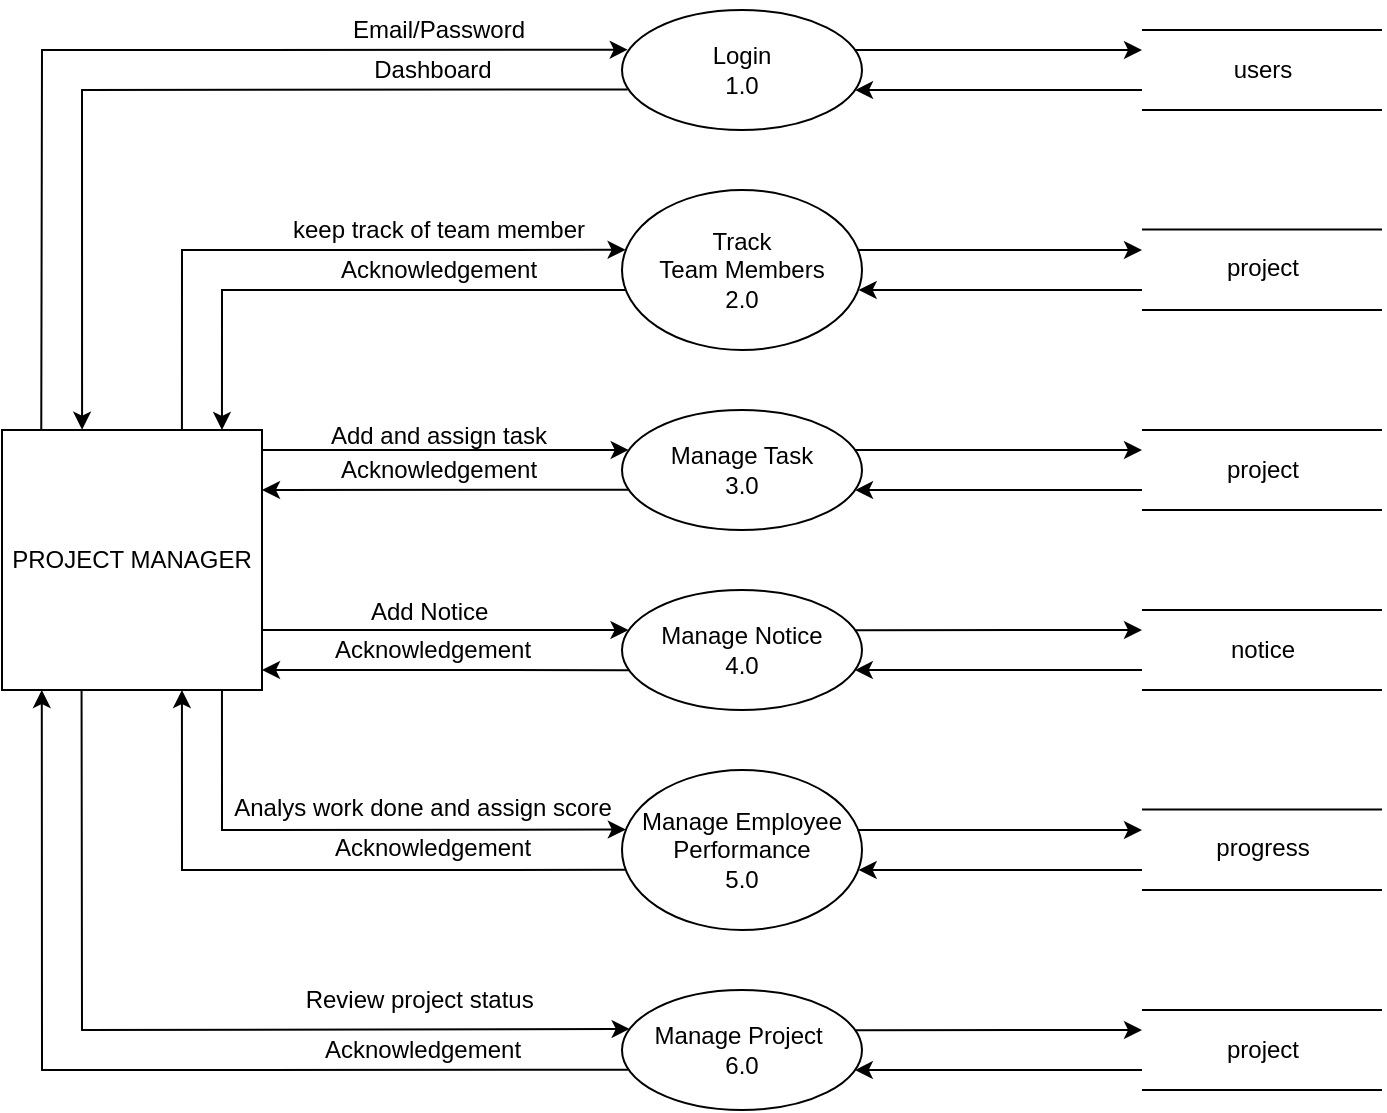 <mxfile version="22.0.8" type="device">
  <diagram name="Page-1" id="luu7nsKz-WrON0-uHyIJ">
    <mxGraphModel dx="1278" dy="743" grid="1" gridSize="10" guides="1" tooltips="1" connect="1" arrows="1" fold="1" page="1" pageScale="1" pageWidth="850" pageHeight="1100" math="0" shadow="0">
      <root>
        <mxCell id="0" />
        <mxCell id="1" parent="0" />
        <mxCell id="55r9cp8Pj4-Tj-q5VYyH-5" value="PROJECT MANAGER" style="whiteSpace=wrap;html=1;aspect=fixed;" parent="1" vertex="1">
          <mxGeometry x="10" y="390" width="130" height="130" as="geometry" />
        </mxCell>
        <mxCell id="55r9cp8Pj4-Tj-q5VYyH-14" value="" style="endArrow=classic;html=1;rounded=0;exitX=0.151;exitY=-0.004;exitDx=0;exitDy=0;exitPerimeter=0;entryX=0.024;entryY=0.331;entryDx=0;entryDy=0;entryPerimeter=0;" parent="1" source="55r9cp8Pj4-Tj-q5VYyH-5" target="4d2xTigSQF_k3JxQ7ui--35" edge="1">
          <mxGeometry width="50" height="50" relative="1" as="geometry">
            <mxPoint x="40" y="380" as="sourcePoint" />
            <mxPoint x="342.88" y="130.32" as="targetPoint" />
            <Array as="points">
              <mxPoint x="30" y="200" />
            </Array>
          </mxGeometry>
        </mxCell>
        <mxCell id="55r9cp8Pj4-Tj-q5VYyH-15" value="" style="endArrow=classic;html=1;rounded=0;exitX=0.024;exitY=0.662;exitDx=0;exitDy=0;exitPerimeter=0;entryX=0.308;entryY=-0.001;entryDx=0;entryDy=0;entryPerimeter=0;" parent="1" source="4d2xTigSQF_k3JxQ7ui--35" target="55r9cp8Pj4-Tj-q5VYyH-5" edge="1">
          <mxGeometry width="50" height="50" relative="1" as="geometry">
            <mxPoint x="341.32" y="149.6" as="sourcePoint" />
            <mxPoint x="60" y="380" as="targetPoint" />
            <Array as="points">
              <mxPoint x="50" y="220" />
            </Array>
          </mxGeometry>
        </mxCell>
        <mxCell id="55r9cp8Pj4-Tj-q5VYyH-16" value="" style="endArrow=classic;html=1;rounded=0;exitX=0.692;exitY=0.001;exitDx=0;exitDy=0;exitPerimeter=0;entryX=0.015;entryY=0.374;entryDx=0;entryDy=0;entryPerimeter=0;" parent="1" source="55r9cp8Pj4-Tj-q5VYyH-5" target="4d2xTigSQF_k3JxQ7ui--29" edge="1">
          <mxGeometry width="50" height="50" relative="1" as="geometry">
            <mxPoint x="70.04" y="383" as="sourcePoint" />
            <mxPoint x="340.96" y="260.6" as="targetPoint" />
            <Array as="points">
              <mxPoint x="100" y="300" />
            </Array>
          </mxGeometry>
        </mxCell>
        <mxCell id="55r9cp8Pj4-Tj-q5VYyH-17" value="" style="endArrow=classic;html=1;rounded=0;entryX=0.846;entryY=0;entryDx=0;entryDy=0;entryPerimeter=0;exitX=0.016;exitY=0.625;exitDx=0;exitDy=0;exitPerimeter=0;" parent="1" source="4d2xTigSQF_k3JxQ7ui--29" target="55r9cp8Pj4-Tj-q5VYyH-5" edge="1">
          <mxGeometry width="50" height="50" relative="1" as="geometry">
            <mxPoint x="344.8" y="280.84" as="sourcePoint" />
            <mxPoint x="89.22" y="384" as="targetPoint" />
            <Array as="points">
              <mxPoint x="120" y="320" />
            </Array>
          </mxGeometry>
        </mxCell>
        <mxCell id="55r9cp8Pj4-Tj-q5VYyH-24" value="" style="endArrow=classic;html=1;rounded=0;exitX=0.846;exitY=1.001;exitDx=0;exitDy=0;exitPerimeter=0;entryX=0.016;entryY=0.372;entryDx=0;entryDy=0;entryPerimeter=0;" parent="1" source="55r9cp8Pj4-Tj-q5VYyH-5" target="4d2xTigSQF_k3JxQ7ui--23" edge="1">
          <mxGeometry width="50" height="50" relative="1" as="geometry">
            <mxPoint x="118.32" y="588.45" as="sourcePoint" />
            <mxPoint x="280" y="560" as="targetPoint" />
            <Array as="points">
              <mxPoint x="120" y="590" />
            </Array>
          </mxGeometry>
        </mxCell>
        <mxCell id="55r9cp8Pj4-Tj-q5VYyH-25" value="" style="endArrow=classic;html=1;rounded=0;exitX=0.014;exitY=0.624;exitDx=0;exitDy=0;exitPerimeter=0;entryX=0.692;entryY=1;entryDx=0;entryDy=0;entryPerimeter=0;" parent="1" source="4d2xTigSQF_k3JxQ7ui--23" target="55r9cp8Pj4-Tj-q5VYyH-5" edge="1">
          <mxGeometry width="50" height="50" relative="1" as="geometry">
            <mxPoint x="280" y="580" as="sourcePoint" />
            <mxPoint x="100" y="510" as="targetPoint" />
            <Array as="points">
              <mxPoint x="100" y="610" />
            </Array>
          </mxGeometry>
        </mxCell>
        <mxCell id="55r9cp8Pj4-Tj-q5VYyH-26" value="" style="endArrow=classic;html=1;rounded=0;exitX=0.306;exitY=1;exitDx=0;exitDy=0;entryX=0.032;entryY=0.324;entryDx=0;entryDy=0;entryPerimeter=0;exitPerimeter=0;" parent="1" source="55r9cp8Pj4-Tj-q5VYyH-5" target="4d2xTigSQF_k3JxQ7ui--42" edge="1">
          <mxGeometry width="50" height="50" relative="1" as="geometry">
            <mxPoint x="90.83" y="627.89" as="sourcePoint" />
            <mxPoint x="340.24" y="744.22" as="targetPoint" />
            <Array as="points">
              <mxPoint x="50" y="690" />
            </Array>
          </mxGeometry>
        </mxCell>
        <mxCell id="55r9cp8Pj4-Tj-q5VYyH-27" value="" style="endArrow=classic;html=1;rounded=0;entryX=0.153;entryY=1;entryDx=0;entryDy=0;entryPerimeter=0;exitX=0.025;exitY=0.665;exitDx=0;exitDy=0;exitPerimeter=0;" parent="1" source="4d2xTigSQF_k3JxQ7ui--42" target="55r9cp8Pj4-Tj-q5VYyH-5" edge="1">
          <mxGeometry width="50" height="50" relative="1" as="geometry">
            <mxPoint x="346.84" y="767.32" as="sourcePoint" />
            <mxPoint x="79.83" y="628.44" as="targetPoint" />
            <Array as="points">
              <mxPoint x="30" y="710" />
            </Array>
          </mxGeometry>
        </mxCell>
        <mxCell id="55r9cp8Pj4-Tj-q5VYyH-46" value="" style="endArrow=none;html=1;rounded=0;" parent="1" edge="1">
          <mxGeometry width="50" height="50" relative="1" as="geometry">
            <mxPoint x="580" y="480.0" as="sourcePoint" />
            <mxPoint x="700" y="480.0" as="targetPoint" />
          </mxGeometry>
        </mxCell>
        <mxCell id="3neaD_Rnh4ogwWbG_XFk-1" value="keep track of team member" style="text;html=1;align=center;verticalAlign=middle;resizable=0;points=[];autosize=1;strokeColor=none;fillColor=none;" parent="1" vertex="1">
          <mxGeometry x="143" y="275" width="170" height="30" as="geometry" />
        </mxCell>
        <mxCell id="3neaD_Rnh4ogwWbG_XFk-2" value="Acknowledgement" style="text;html=1;align=center;verticalAlign=middle;resizable=0;points=[];autosize=1;strokeColor=none;fillColor=none;" parent="1" vertex="1">
          <mxGeometry x="168" y="295" width="120" height="30" as="geometry" />
        </mxCell>
        <mxCell id="3neaD_Rnh4ogwWbG_XFk-8" value="Analys work done and assign score" style="text;html=1;align=center;verticalAlign=middle;resizable=0;points=[];autosize=1;strokeColor=none;fillColor=none;" parent="1" vertex="1">
          <mxGeometry x="115" y="564" width="210" height="30" as="geometry" />
        </mxCell>
        <mxCell id="3neaD_Rnh4ogwWbG_XFk-9" value="Acknowledgement" style="text;html=1;align=center;verticalAlign=middle;resizable=0;points=[];autosize=1;strokeColor=none;fillColor=none;" parent="1" vertex="1">
          <mxGeometry x="165" y="584" width="120" height="30" as="geometry" />
        </mxCell>
        <mxCell id="3neaD_Rnh4ogwWbG_XFk-10" value="Review project status&amp;nbsp;" style="text;html=1;align=center;verticalAlign=middle;resizable=0;points=[];autosize=1;strokeColor=none;fillColor=none;" parent="1" vertex="1">
          <mxGeometry x="150" y="660" width="140" height="30" as="geometry" />
        </mxCell>
        <mxCell id="3neaD_Rnh4ogwWbG_XFk-11" value="Acknowledgement" style="text;html=1;align=center;verticalAlign=middle;resizable=0;points=[];autosize=1;strokeColor=none;fillColor=none;" parent="1" vertex="1">
          <mxGeometry x="160" y="685" width="120" height="30" as="geometry" />
        </mxCell>
        <mxCell id="3neaD_Rnh4ogwWbG_XFk-21" value="Email/Password" style="text;html=1;align=center;verticalAlign=middle;resizable=0;points=[];autosize=1;strokeColor=none;fillColor=none;" parent="1" vertex="1">
          <mxGeometry x="173" y="175" width="110" height="30" as="geometry" />
        </mxCell>
        <mxCell id="3neaD_Rnh4ogwWbG_XFk-22" value="Dashboard" style="text;html=1;align=center;verticalAlign=middle;resizable=0;points=[];autosize=1;strokeColor=none;fillColor=none;" parent="1" vertex="1">
          <mxGeometry x="185" y="195" width="80" height="30" as="geometry" />
        </mxCell>
        <mxCell id="4d2xTigSQF_k3JxQ7ui--1" value="Manage Task&lt;br style=&quot;border-color: var(--border-color);&quot;&gt;3.0" style="ellipse;whiteSpace=wrap;html=1;" vertex="1" parent="1">
          <mxGeometry x="320" y="380" width="120" height="60" as="geometry" />
        </mxCell>
        <mxCell id="4d2xTigSQF_k3JxQ7ui--2" value="" style="endArrow=classic;html=1;rounded=0;entryX=0.028;entryY=0.333;entryDx=0;entryDy=0;entryPerimeter=0;exitX=1;exitY=0.077;exitDx=0;exitDy=0;exitPerimeter=0;" edge="1" parent="1" target="4d2xTigSQF_k3JxQ7ui--1">
          <mxGeometry width="50" height="50" relative="1" as="geometry">
            <mxPoint x="140" y="400" as="sourcePoint" />
            <mxPoint x="320" y="402" as="targetPoint" />
          </mxGeometry>
        </mxCell>
        <mxCell id="4d2xTigSQF_k3JxQ7ui--3" value="" style="endArrow=classic;html=1;rounded=0;entryX=1;entryY=0.23;entryDx=0;entryDy=0;entryPerimeter=0;exitX=0.028;exitY=0.665;exitDx=0;exitDy=0;exitPerimeter=0;" edge="1" parent="1" source="4d2xTigSQF_k3JxQ7ui--1">
          <mxGeometry width="50" height="50" relative="1" as="geometry">
            <mxPoint x="310" y="422" as="sourcePoint" />
            <mxPoint x="140" y="420" as="targetPoint" />
          </mxGeometry>
        </mxCell>
        <mxCell id="4d2xTigSQF_k3JxQ7ui--4" value="" style="endArrow=classic;html=1;rounded=0;exitX=0.97;exitY=0.334;exitDx=0;exitDy=0;exitPerimeter=0;" edge="1" parent="1" source="4d2xTigSQF_k3JxQ7ui--1">
          <mxGeometry width="50" height="50" relative="1" as="geometry">
            <mxPoint x="440" y="405" as="sourcePoint" />
            <mxPoint x="580" y="400" as="targetPoint" />
          </mxGeometry>
        </mxCell>
        <mxCell id="4d2xTigSQF_k3JxQ7ui--5" value="" style="endArrow=classic;html=1;rounded=0;entryX=0.971;entryY=0.667;entryDx=0;entryDy=0;entryPerimeter=0;" edge="1" parent="1" target="4d2xTigSQF_k3JxQ7ui--1">
          <mxGeometry width="50" height="50" relative="1" as="geometry">
            <mxPoint x="580" y="420" as="sourcePoint" />
            <mxPoint x="438.68" y="422.28" as="targetPoint" />
          </mxGeometry>
        </mxCell>
        <mxCell id="4d2xTigSQF_k3JxQ7ui--6" value="" style="endArrow=none;html=1;rounded=0;" edge="1" parent="1">
          <mxGeometry width="50" height="50" relative="1" as="geometry">
            <mxPoint x="580" y="390" as="sourcePoint" />
            <mxPoint x="700" y="390" as="targetPoint" />
          </mxGeometry>
        </mxCell>
        <mxCell id="4d2xTigSQF_k3JxQ7ui--7" value="" style="endArrow=none;html=1;rounded=0;" edge="1" parent="1">
          <mxGeometry width="50" height="50" relative="1" as="geometry">
            <mxPoint x="580" y="430" as="sourcePoint" />
            <mxPoint x="700" y="430" as="targetPoint" />
          </mxGeometry>
        </mxCell>
        <mxCell id="4d2xTigSQF_k3JxQ7ui--8" value="Acknowledgement" style="text;html=1;align=center;verticalAlign=middle;resizable=0;points=[];autosize=1;strokeColor=none;fillColor=none;" vertex="1" parent="1">
          <mxGeometry x="168" y="395" width="120" height="30" as="geometry" />
        </mxCell>
        <mxCell id="4d2xTigSQF_k3JxQ7ui--9" value="&lt;font style=&quot;font-size: 12px;&quot;&gt;Add and assign task&lt;/font&gt;" style="text;html=1;align=center;verticalAlign=middle;resizable=0;points=[];autosize=1;strokeColor=none;fillColor=none;fontSize=16;" vertex="1" parent="1">
          <mxGeometry x="163" y="376" width="130" height="30" as="geometry" />
        </mxCell>
        <mxCell id="4d2xTigSQF_k3JxQ7ui--10" value="project" style="text;html=1;align=center;verticalAlign=middle;resizable=0;points=[];autosize=1;strokeColor=none;fillColor=none;" vertex="1" parent="1">
          <mxGeometry x="610" y="395" width="60" height="30" as="geometry" />
        </mxCell>
        <mxCell id="4d2xTigSQF_k3JxQ7ui--11" value="Manage Notice&lt;br style=&quot;border-color: var(--border-color);&quot;&gt;4.0" style="ellipse;whiteSpace=wrap;html=1;" vertex="1" parent="1">
          <mxGeometry x="320" y="470" width="120" height="60" as="geometry" />
        </mxCell>
        <mxCell id="4d2xTigSQF_k3JxQ7ui--12" value="" style="endArrow=classic;html=1;rounded=0;entryX=0.027;entryY=0.334;entryDx=0;entryDy=0;entryPerimeter=0;exitX=1.001;exitY=0.77;exitDx=0;exitDy=0;exitPerimeter=0;" edge="1" parent="1" target="4d2xTigSQF_k3JxQ7ui--11">
          <mxGeometry width="50" height="50" relative="1" as="geometry">
            <mxPoint x="140" y="490" as="sourcePoint" />
            <mxPoint x="320" y="492" as="targetPoint" />
          </mxGeometry>
        </mxCell>
        <mxCell id="4d2xTigSQF_k3JxQ7ui--13" value="" style="endArrow=classic;html=1;rounded=0;entryX=1.001;entryY=0.922;entryDx=0;entryDy=0;entryPerimeter=0;exitX=0.028;exitY=0.668;exitDx=0;exitDy=0;exitPerimeter=0;" edge="1" parent="1" source="4d2xTigSQF_k3JxQ7ui--11">
          <mxGeometry width="50" height="50" relative="1" as="geometry">
            <mxPoint x="310" y="512" as="sourcePoint" />
            <mxPoint x="140" y="510" as="targetPoint" />
          </mxGeometry>
        </mxCell>
        <mxCell id="4d2xTigSQF_k3JxQ7ui--14" value="" style="endArrow=classic;html=1;rounded=0;exitX=0.972;exitY=0.335;exitDx=0;exitDy=0;exitPerimeter=0;" edge="1" parent="1" source="4d2xTigSQF_k3JxQ7ui--11">
          <mxGeometry width="50" height="50" relative="1" as="geometry">
            <mxPoint x="440" y="495" as="sourcePoint" />
            <mxPoint x="580" y="490" as="targetPoint" />
          </mxGeometry>
        </mxCell>
        <mxCell id="4d2xTigSQF_k3JxQ7ui--15" value="" style="endArrow=classic;html=1;rounded=0;entryX=0.97;entryY=0.667;entryDx=0;entryDy=0;entryPerimeter=0;" edge="1" parent="1" target="4d2xTigSQF_k3JxQ7ui--11">
          <mxGeometry width="50" height="50" relative="1" as="geometry">
            <mxPoint x="580" y="510" as="sourcePoint" />
            <mxPoint x="438.68" y="512.28" as="targetPoint" />
          </mxGeometry>
        </mxCell>
        <mxCell id="4d2xTigSQF_k3JxQ7ui--19" value="notice" style="text;html=1;align=center;verticalAlign=middle;resizable=0;points=[];autosize=1;strokeColor=none;fillColor=none;" vertex="1" parent="1">
          <mxGeometry x="610" y="485" width="60" height="30" as="geometry" />
        </mxCell>
        <mxCell id="4d2xTigSQF_k3JxQ7ui--20" value="" style="endArrow=none;html=1;rounded=0;" edge="1" parent="1">
          <mxGeometry width="50" height="50" relative="1" as="geometry">
            <mxPoint x="580" y="520" as="sourcePoint" />
            <mxPoint x="700" y="520" as="targetPoint" />
          </mxGeometry>
        </mxCell>
        <mxCell id="4d2xTigSQF_k3JxQ7ui--21" value="Add Notice&amp;nbsp;" style="text;html=1;align=center;verticalAlign=middle;resizable=0;points=[];autosize=1;strokeColor=none;fillColor=none;" vertex="1" parent="1">
          <mxGeometry x="180" y="466" width="90" height="30" as="geometry" />
        </mxCell>
        <mxCell id="4d2xTigSQF_k3JxQ7ui--22" value="Acknowledgement" style="text;html=1;align=center;verticalAlign=middle;resizable=0;points=[];autosize=1;strokeColor=none;fillColor=none;" vertex="1" parent="1">
          <mxGeometry x="165" y="485" width="120" height="30" as="geometry" />
        </mxCell>
        <mxCell id="4d2xTigSQF_k3JxQ7ui--23" value="Manage Employee Performance&lt;br style=&quot;border-color: var(--border-color);&quot;&gt;5.0" style="ellipse;whiteSpace=wrap;html=1;" vertex="1" parent="1">
          <mxGeometry x="320" y="560" width="120" height="80" as="geometry" />
        </mxCell>
        <mxCell id="4d2xTigSQF_k3JxQ7ui--24" value="" style="endArrow=classic;html=1;rounded=0;exitX=0.985;exitY=0.375;exitDx=0;exitDy=0;exitPerimeter=0;" edge="1" parent="1" source="4d2xTigSQF_k3JxQ7ui--23">
          <mxGeometry width="50" height="50" relative="1" as="geometry">
            <mxPoint x="445" y="604" as="sourcePoint" />
            <mxPoint x="580" y="590" as="targetPoint" />
          </mxGeometry>
        </mxCell>
        <mxCell id="4d2xTigSQF_k3JxQ7ui--25" value="" style="endArrow=classic;html=1;rounded=0;entryX=0.986;entryY=0.625;entryDx=0;entryDy=0;entryPerimeter=0;" edge="1" parent="1" target="4d2xTigSQF_k3JxQ7ui--23">
          <mxGeometry width="50" height="50" relative="1" as="geometry">
            <mxPoint x="580" y="610" as="sourcePoint" />
            <mxPoint x="441" y="623" as="targetPoint" />
          </mxGeometry>
        </mxCell>
        <mxCell id="4d2xTigSQF_k3JxQ7ui--26" value="" style="endArrow=none;html=1;rounded=0;" edge="1" parent="1">
          <mxGeometry width="50" height="50" relative="1" as="geometry">
            <mxPoint x="580" y="579.71" as="sourcePoint" />
            <mxPoint x="700" y="579.71" as="targetPoint" />
          </mxGeometry>
        </mxCell>
        <mxCell id="4d2xTigSQF_k3JxQ7ui--27" value="" style="endArrow=none;html=1;rounded=0;" edge="1" parent="1">
          <mxGeometry width="50" height="50" relative="1" as="geometry">
            <mxPoint x="580" y="620" as="sourcePoint" />
            <mxPoint x="700" y="620" as="targetPoint" />
          </mxGeometry>
        </mxCell>
        <mxCell id="4d2xTigSQF_k3JxQ7ui--28" value="progress" style="text;html=1;align=center;verticalAlign=middle;resizable=0;points=[];autosize=1;strokeColor=none;fillColor=none;" vertex="1" parent="1">
          <mxGeometry x="605" y="584" width="70" height="30" as="geometry" />
        </mxCell>
        <mxCell id="4d2xTigSQF_k3JxQ7ui--29" value="Track&lt;br style=&quot;border-color: var(--border-color);&quot;&gt;Team Members&lt;br style=&quot;border-color: var(--border-color);&quot;&gt;2.0" style="ellipse;whiteSpace=wrap;html=1;" vertex="1" parent="1">
          <mxGeometry x="320" y="270" width="120" height="80" as="geometry" />
        </mxCell>
        <mxCell id="4d2xTigSQF_k3JxQ7ui--30" value="" style="endArrow=classic;html=1;rounded=0;exitX=0.985;exitY=0.375;exitDx=0;exitDy=0;exitPerimeter=0;" edge="1" parent="1" source="4d2xTigSQF_k3JxQ7ui--29">
          <mxGeometry width="50" height="50" relative="1" as="geometry">
            <mxPoint x="445" y="314" as="sourcePoint" />
            <mxPoint x="580" y="300" as="targetPoint" />
          </mxGeometry>
        </mxCell>
        <mxCell id="4d2xTigSQF_k3JxQ7ui--31" value="" style="endArrow=classic;html=1;rounded=0;entryX=0.986;entryY=0.625;entryDx=0;entryDy=0;entryPerimeter=0;" edge="1" parent="1" target="4d2xTigSQF_k3JxQ7ui--29">
          <mxGeometry width="50" height="50" relative="1" as="geometry">
            <mxPoint x="580" y="320" as="sourcePoint" />
            <mxPoint x="441" y="333" as="targetPoint" />
          </mxGeometry>
        </mxCell>
        <mxCell id="4d2xTigSQF_k3JxQ7ui--32" value="" style="endArrow=none;html=1;rounded=0;" edge="1" parent="1">
          <mxGeometry width="50" height="50" relative="1" as="geometry">
            <mxPoint x="580" y="289.71" as="sourcePoint" />
            <mxPoint x="700" y="289.71" as="targetPoint" />
          </mxGeometry>
        </mxCell>
        <mxCell id="4d2xTigSQF_k3JxQ7ui--33" value="" style="endArrow=none;html=1;rounded=0;" edge="1" parent="1">
          <mxGeometry width="50" height="50" relative="1" as="geometry">
            <mxPoint x="580" y="330" as="sourcePoint" />
            <mxPoint x="700" y="330" as="targetPoint" />
          </mxGeometry>
        </mxCell>
        <mxCell id="4d2xTigSQF_k3JxQ7ui--34" value="project" style="text;html=1;align=center;verticalAlign=middle;resizable=0;points=[];autosize=1;strokeColor=none;fillColor=none;" vertex="1" parent="1">
          <mxGeometry x="610" y="294" width="60" height="30" as="geometry" />
        </mxCell>
        <mxCell id="4d2xTigSQF_k3JxQ7ui--35" value="Login&lt;br style=&quot;border-color: var(--border-color);&quot;&gt;1.0" style="ellipse;whiteSpace=wrap;html=1;" vertex="1" parent="1">
          <mxGeometry x="320" y="180" width="120" height="60" as="geometry" />
        </mxCell>
        <mxCell id="4d2xTigSQF_k3JxQ7ui--36" value="" style="endArrow=classic;html=1;rounded=0;exitX=0.97;exitY=0.334;exitDx=0;exitDy=0;exitPerimeter=0;" edge="1" parent="1" source="4d2xTigSQF_k3JxQ7ui--35">
          <mxGeometry width="50" height="50" relative="1" as="geometry">
            <mxPoint x="440" y="205" as="sourcePoint" />
            <mxPoint x="580" y="200" as="targetPoint" />
          </mxGeometry>
        </mxCell>
        <mxCell id="4d2xTigSQF_k3JxQ7ui--37" value="" style="endArrow=classic;html=1;rounded=0;entryX=0.971;entryY=0.667;entryDx=0;entryDy=0;entryPerimeter=0;" edge="1" parent="1" target="4d2xTigSQF_k3JxQ7ui--35">
          <mxGeometry width="50" height="50" relative="1" as="geometry">
            <mxPoint x="580" y="220" as="sourcePoint" />
            <mxPoint x="438.68" y="222.28" as="targetPoint" />
          </mxGeometry>
        </mxCell>
        <mxCell id="4d2xTigSQF_k3JxQ7ui--38" value="" style="endArrow=none;html=1;rounded=0;" edge="1" parent="1">
          <mxGeometry width="50" height="50" relative="1" as="geometry">
            <mxPoint x="580" y="190" as="sourcePoint" />
            <mxPoint x="700" y="190" as="targetPoint" />
          </mxGeometry>
        </mxCell>
        <mxCell id="4d2xTigSQF_k3JxQ7ui--39" value="" style="endArrow=none;html=1;rounded=0;" edge="1" parent="1">
          <mxGeometry width="50" height="50" relative="1" as="geometry">
            <mxPoint x="580" y="230" as="sourcePoint" />
            <mxPoint x="700" y="230" as="targetPoint" />
          </mxGeometry>
        </mxCell>
        <mxCell id="4d2xTigSQF_k3JxQ7ui--40" value="users" style="text;html=1;align=center;verticalAlign=middle;resizable=0;points=[];autosize=1;strokeColor=none;fillColor=none;" vertex="1" parent="1">
          <mxGeometry x="615" y="195" width="50" height="30" as="geometry" />
        </mxCell>
        <mxCell id="4d2xTigSQF_k3JxQ7ui--41" value="" style="endArrow=none;html=1;rounded=0;" edge="1" parent="1">
          <mxGeometry width="50" height="50" relative="1" as="geometry">
            <mxPoint x="580" y="680" as="sourcePoint" />
            <mxPoint x="700" y="680" as="targetPoint" />
          </mxGeometry>
        </mxCell>
        <mxCell id="4d2xTigSQF_k3JxQ7ui--42" value="Manage Project&amp;nbsp;&lt;br style=&quot;border-color: var(--border-color);&quot;&gt;6.0" style="ellipse;whiteSpace=wrap;html=1;" vertex="1" parent="1">
          <mxGeometry x="320" y="670" width="120" height="60" as="geometry" />
        </mxCell>
        <mxCell id="4d2xTigSQF_k3JxQ7ui--43" value="" style="endArrow=classic;html=1;rounded=0;exitX=0.972;exitY=0.335;exitDx=0;exitDy=0;exitPerimeter=0;" edge="1" parent="1" source="4d2xTigSQF_k3JxQ7ui--42">
          <mxGeometry width="50" height="50" relative="1" as="geometry">
            <mxPoint x="440" y="695" as="sourcePoint" />
            <mxPoint x="580" y="690" as="targetPoint" />
          </mxGeometry>
        </mxCell>
        <mxCell id="4d2xTigSQF_k3JxQ7ui--44" value="" style="endArrow=classic;html=1;rounded=0;entryX=0.97;entryY=0.667;entryDx=0;entryDy=0;entryPerimeter=0;" edge="1" parent="1" target="4d2xTigSQF_k3JxQ7ui--42">
          <mxGeometry width="50" height="50" relative="1" as="geometry">
            <mxPoint x="580" y="710" as="sourcePoint" />
            <mxPoint x="438.68" y="712.28" as="targetPoint" />
          </mxGeometry>
        </mxCell>
        <mxCell id="4d2xTigSQF_k3JxQ7ui--45" value="project" style="text;html=1;align=center;verticalAlign=middle;resizable=0;points=[];autosize=1;strokeColor=none;fillColor=none;" vertex="1" parent="1">
          <mxGeometry x="610" y="685" width="60" height="30" as="geometry" />
        </mxCell>
        <mxCell id="4d2xTigSQF_k3JxQ7ui--46" value="" style="endArrow=none;html=1;rounded=0;" edge="1" parent="1">
          <mxGeometry width="50" height="50" relative="1" as="geometry">
            <mxPoint x="580" y="720" as="sourcePoint" />
            <mxPoint x="700" y="720" as="targetPoint" />
          </mxGeometry>
        </mxCell>
      </root>
    </mxGraphModel>
  </diagram>
</mxfile>
